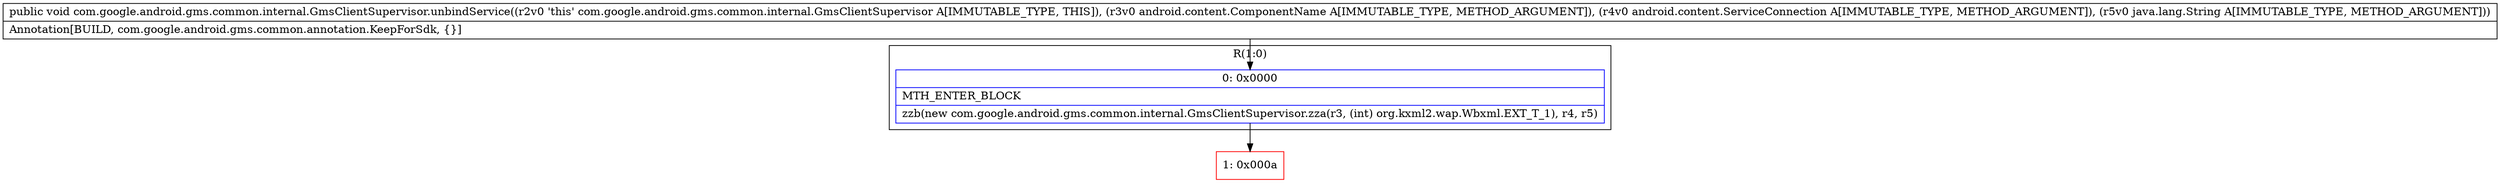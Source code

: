 digraph "CFG forcom.google.android.gms.common.internal.GmsClientSupervisor.unbindService(Landroid\/content\/ComponentName;Landroid\/content\/ServiceConnection;Ljava\/lang\/String;)V" {
subgraph cluster_Region_2086880821 {
label = "R(1:0)";
node [shape=record,color=blue];
Node_0 [shape=record,label="{0\:\ 0x0000|MTH_ENTER_BLOCK\l|zzb(new com.google.android.gms.common.internal.GmsClientSupervisor.zza(r3, (int) org.kxml2.wap.Wbxml.EXT_T_1), r4, r5)\l}"];
}
Node_1 [shape=record,color=red,label="{1\:\ 0x000a}"];
MethodNode[shape=record,label="{public void com.google.android.gms.common.internal.GmsClientSupervisor.unbindService((r2v0 'this' com.google.android.gms.common.internal.GmsClientSupervisor A[IMMUTABLE_TYPE, THIS]), (r3v0 android.content.ComponentName A[IMMUTABLE_TYPE, METHOD_ARGUMENT]), (r4v0 android.content.ServiceConnection A[IMMUTABLE_TYPE, METHOD_ARGUMENT]), (r5v0 java.lang.String A[IMMUTABLE_TYPE, METHOD_ARGUMENT]))  | Annotation[BUILD, com.google.android.gms.common.annotation.KeepForSdk, \{\}]\l}"];
MethodNode -> Node_0;
Node_0 -> Node_1;
}

